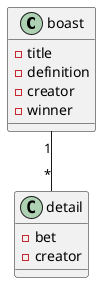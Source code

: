   @startuml
  
  class boast {
  - title
  - definition
  - creator
  - winner
  }
  
  class detail {
  - bet
  - creator
  }
  
  boast "1"--"*" detail

  
  @enduml
  